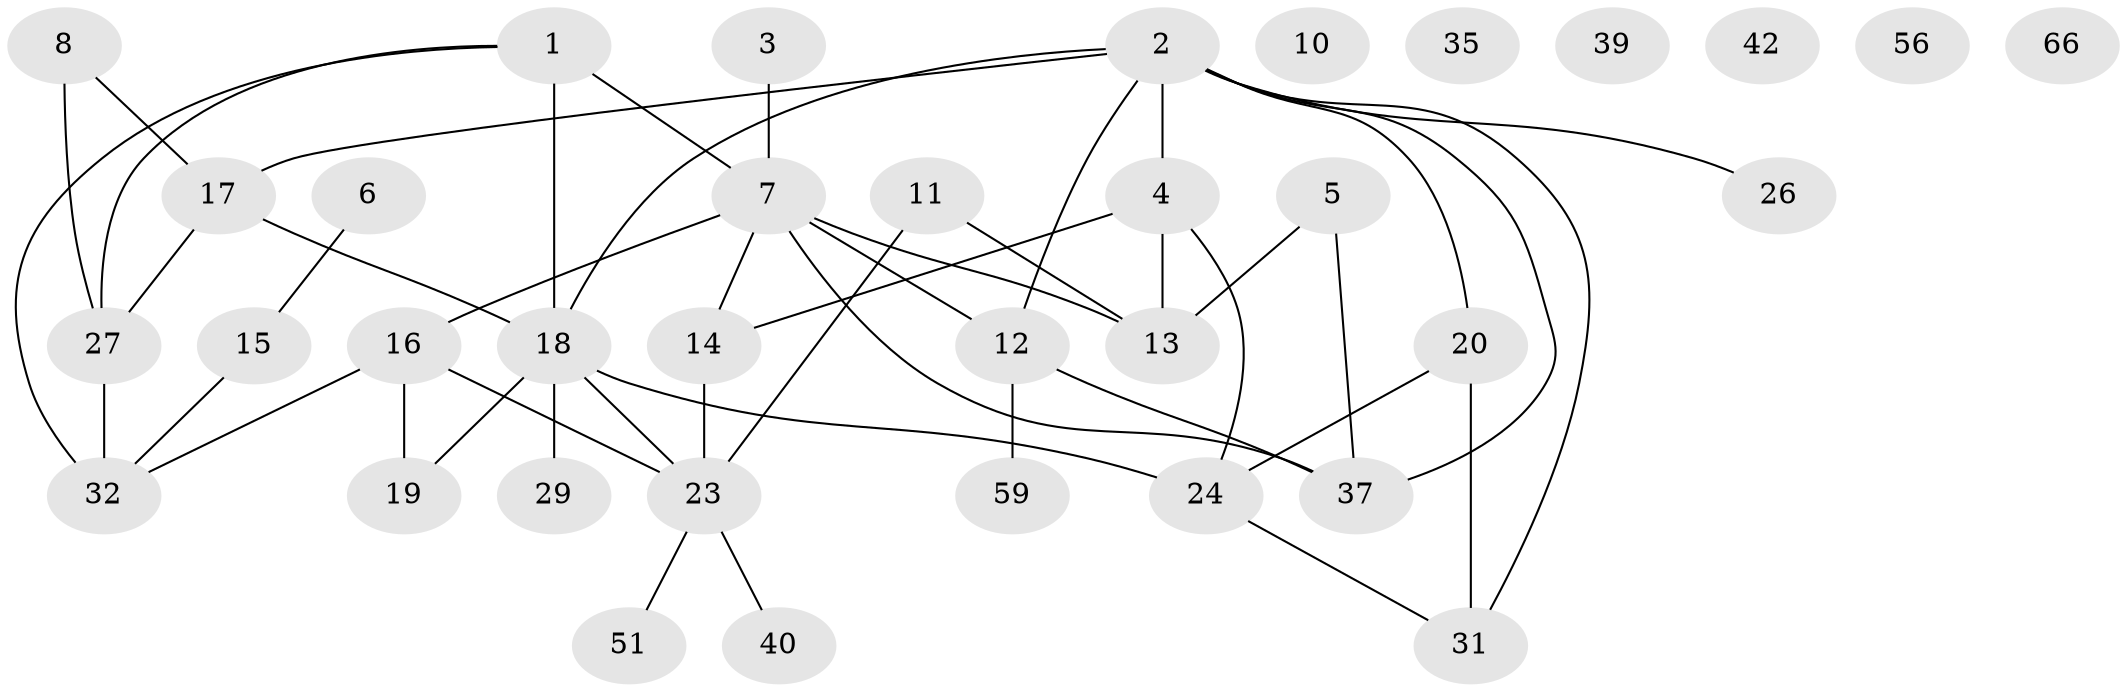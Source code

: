 // original degree distribution, {4: 0.14084507042253522, 3: 0.2535211267605634, 1: 0.2112676056338028, 2: 0.2112676056338028, 5: 0.07042253521126761, 0: 0.08450704225352113, 8: 0.014084507042253521, 6: 0.014084507042253521}
// Generated by graph-tools (version 1.1) at 2025/12/03/09/25 04:12:52]
// undirected, 35 vertices, 47 edges
graph export_dot {
graph [start="1"]
  node [color=gray90,style=filled];
  1 [super="+25+41"];
  2 [super="+70+9"];
  3;
  4 [super="+52"];
  5 [super="+47"];
  6 [super="+61"];
  7 [super="+65"];
  8;
  10;
  11;
  12 [super="+55"];
  13;
  14 [super="+21"];
  15;
  16 [super="+50"];
  17 [super="+60+45"];
  18 [super="+36+22+57"];
  19;
  20;
  23 [super="+30"];
  24 [super="+33+64"];
  26;
  27 [super="+46"];
  29;
  31 [super="+34+38"];
  32 [super="+48+63"];
  35;
  37;
  39;
  40;
  42;
  51 [super="+54"];
  56;
  59;
  66;
  1 -- 27;
  1 -- 32;
  1 -- 18 [weight=2];
  1 -- 7;
  2 -- 20;
  2 -- 31;
  2 -- 17;
  2 -- 37;
  2 -- 26;
  2 -- 12;
  2 -- 4;
  2 -- 18 [weight=2];
  3 -- 7;
  4 -- 24;
  4 -- 13;
  4 -- 14;
  5 -- 13;
  5 -- 37;
  6 -- 15;
  7 -- 37 [weight=2];
  7 -- 12;
  7 -- 13;
  7 -- 14;
  7 -- 16 [weight=2];
  8 -- 27;
  8 -- 17;
  11 -- 13;
  11 -- 23;
  12 -- 37;
  12 -- 59;
  14 -- 23;
  15 -- 32;
  16 -- 19;
  16 -- 32;
  16 -- 23;
  17 -- 18;
  17 -- 27;
  18 -- 29;
  18 -- 19;
  18 -- 23 [weight=2];
  18 -- 24;
  20 -- 31;
  20 -- 24;
  23 -- 51;
  23 -- 40;
  24 -- 31;
  27 -- 32 [weight=2];
}
